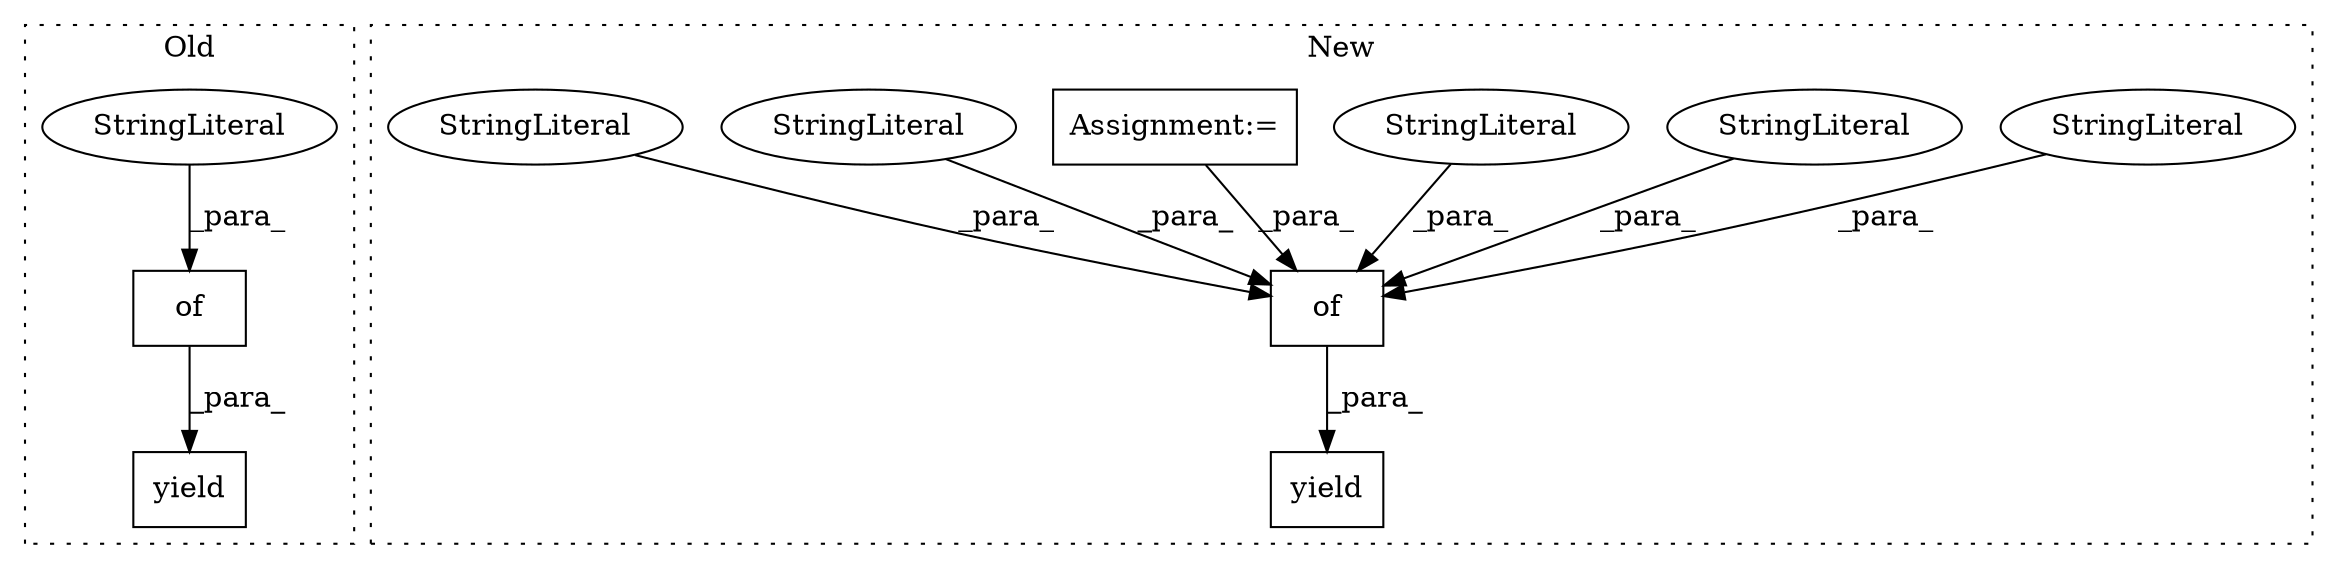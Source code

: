 digraph G {
subgraph cluster0 {
1 [label="yield" a="112" s="1561" l="7" shape="box"];
8 [label="of" a="32" s="1572,1650" l="3,1" shape="box"];
10 [label="StringLiteral" a="45" s="1629" l="11" shape="ellipse"];
label = "Old";
style="dotted";
}
subgraph cluster1 {
2 [label="of" a="32" s="1667,1991" l="3,1" shape="box"];
3 [label="StringLiteral" a="45" s="1670" l="6" shape="ellipse"];
4 [label="StringLiteral" a="45" s="1970" l="11" shape="ellipse"];
5 [label="yield" a="112" s="1656" l="7" shape="box"];
6 [label="StringLiteral" a="45" s="1782" l="8" shape="ellipse"];
7 [label="Assignment:=" a="7" s="1395" l="162" shape="box"];
9 [label="StringLiteral" a="45" s="1823" l="13" shape="ellipse"];
11 [label="StringLiteral" a="45" s="1696" l="10" shape="ellipse"];
label = "New";
style="dotted";
}
2 -> 5 [label="_para_"];
3 -> 2 [label="_para_"];
4 -> 2 [label="_para_"];
6 -> 2 [label="_para_"];
7 -> 2 [label="_para_"];
8 -> 1 [label="_para_"];
9 -> 2 [label="_para_"];
10 -> 8 [label="_para_"];
11 -> 2 [label="_para_"];
}
